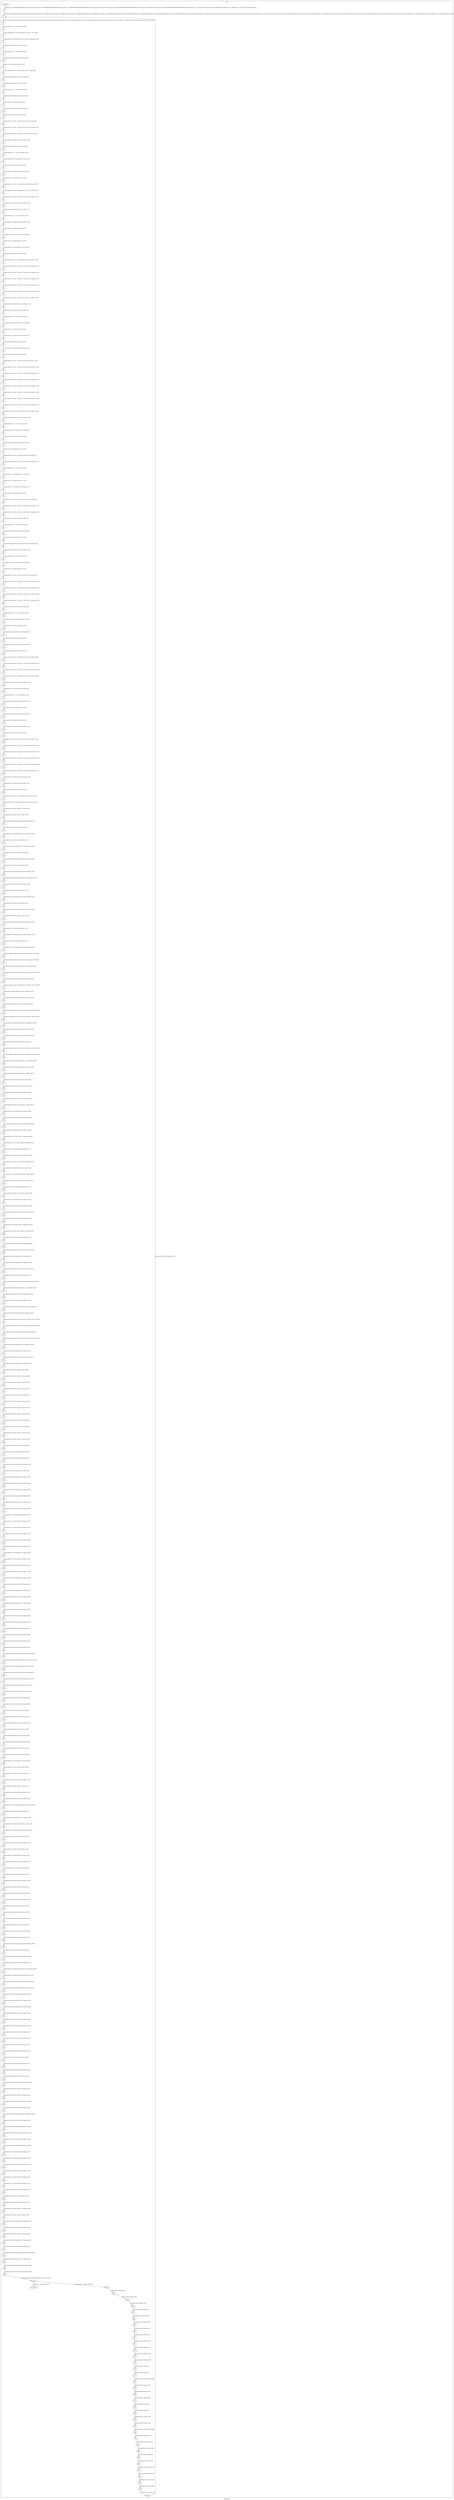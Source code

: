 digraph G {
label="Btor2XCFA";
subgraph cluster_0 {
label="main";
main_init[];
l1[];
l3[];
l4[];
l5[];
l6[];
l7[];
l8[];
l9[];
l10[];
l11[];
l12[];
l13[];
l14[];
l15[];
l16[];
l17[];
l18[];
l19[];
l20[];
l21[];
l22[];
l23[];
l24[];
l25[];
l26[];
l27[];
l28[];
l29[];
l30[];
l31[];
l32[];
l33[];
l34[];
l35[];
l36[];
l37[];
l38[];
l39[];
l40[];
l41[];
l42[];
l43[];
l44[];
l45[];
l46[];
l47[];
l48[];
l49[];
l50[];
l51[];
l52[];
l53[];
l54[];
l55[];
l56[];
l57[];
l58[];
l59[];
l60[];
l61[];
l62[];
l63[];
l64[];
l65[];
l66[];
l67[];
l68[];
l69[];
l70[];
l71[];
l72[];
l73[];
l74[];
l75[];
l76[];
l77[];
l78[];
l79[];
l80[];
l81[];
l82[];
l83[];
l84[];
l85[];
l86[];
l87[];
l88[];
l89[];
l90[];
l91[];
l92[];
l93[];
l94[];
l95[];
l96[];
l97[];
l98[];
l99[];
l100[];
l101[];
l102[];
l103[];
l104[];
l105[];
l106[];
l107[];
l108[];
l109[];
l110[];
l111[];
l112[];
l113[];
l114[];
l115[];
l116[];
l117[];
l118[];
l119[];
l120[];
l121[];
l122[];
l123[];
l124[];
l125[];
l126[];
l127[];
l128[];
l129[];
l130[];
l131[];
l132[];
l133[];
l134[];
l135[];
l136[];
l137[];
l138[];
l139[];
l140[];
l141[];
l142[];
l143[];
l144[];
l145[];
l146[];
l147[];
l148[];
l149[];
l150[];
l151[];
l152[];
l153[];
l154[];
l155[];
l156[];
l157[];
l158[];
l159[];
l160[];
l161[];
l162[];
l163[];
l164[];
l165[];
l166[];
l167[];
l168[];
l169[];
l170[];
l171[];
l172[];
l173[];
l174[];
l175[];
l176[];
l177[];
l178[];
l179[];
l180[];
l181[];
l182[];
l183[];
l184[];
l185[];
l186[];
l187[];
l188[];
l189[];
l190[];
l191[];
l192[];
l193[];
l194[];
l195[];
l196[];
l197[];
l198[];
l199[];
l200[];
l201[];
l202[];
l203[];
l204[];
l205[];
l206[];
l207[];
l208[];
l209[];
l210[];
l211[];
l212[];
l213[];
l214[];
l215[];
l216[];
l217[];
l218[];
l219[];
l220[];
l221[];
l222[];
l223[];
l224[];
l225[];
l226[];
l227[];
l228[];
l229[];
l230[];
l231[];
l232[];
l233[];
l234[];
l235[];
l236[];
l237[];
l238[];
l239[];
l240[];
l241[];
l242[];
l243[];
l244[];
l245[];
l246[];
l247[];
l248[];
l249[];
l250[];
l251[];
l252[];
l253[];
l254[];
l255[];
l256[];
l257[];
l258[];
l259[];
l260[];
l261[];
l262[];
l263[];
l264[];
l265[];
l266[];
l267[];
l268[];
l269[];
l270[];
l271[];
l272[];
l273[];
l274[];
l275[];
l276[];
l277[];
l278[];
l279[];
l280[];
l281[];
l282[];
l283[];
l284[];
l285[];
l286[];
l287[];
l288[];
l289[];
l290[];
l291[];
l292[];
l293[];
l294[];
l295[];
l296[];
l297[];
l298[];
l299[];
l300[];
l301[];
l302[];
l303[];
l304[];
l305[];
l306[];
l307[];
l308[];
l309[];
l310[];
l311[];
l312[];
l313[];
l314[];
l315[];
l316[];
l317[];
l318[];
l319[];
l320[];
l321[];
l322[];
l323[];
l324[];
l325[];
l326[];
l327[];
l328[];
l329[];
l330[];
l331[];
l332[];
l333[];
l334[];
l335[];
l336[];
l337[];
l338[];
l339[];
l340[];
l341[];
l342[];
l343[];
l344[];
l345[];
l346[];
l347[];
l348[];
l349[];
l350[];
l351[];
l352[];
l353[];
l354[];
l355[];
l356[];
l357[];
l358[];
l359[];
l360[];
l361[];
l362[];
main_error[];
l363[];
l364[];
l365[];
l366[];
l367[];
l368[];
l369[];
l370[];
l371[];
l372[];
l373[];
l374[];
l375[];
l376[];
l377[];
l378[];
l379[];
l380[];
l381[];
l382[];
l383[];
l384[];
l385[];
l386[];
l387[];
l388[];
l389[];
l390[];
l391[];
l392[];
l393[];
l394[];
l395[];
l396[];
main_init -> l1 [label="[(assign const_5 #b00000000),(assign const_30 #b0),(assign const_75 #b000000000000000000000000),(assign const_77 #b00000000000000000000000000010100),(assign const_81 #b00000011),(assign const_85 #b00000000000000000000000000000001),(assign const_91 #b00000100),(assign const_93 #b00000000000000000000000000000010),(assign const_117 #b00001100),(assign const_140 #b00000010),(assign const_181 #b00001111),(assign const_198 #b00001010)] "];
l3 -> l4 [label="[(havoc input_82),(havoc input_92),(havoc input_98),(havoc input_122),(havoc input_125),(havoc input_126),(havoc input_127),(havoc input_128),(havoc input_147),(havoc input_148),(havoc input_170),(havoc input_174),(havoc input_217),(havoc input_220),(havoc input_241),(havoc input_262)] "];
l4 -> l5 [label="[(assign binary_76 (++ const_75 state_28))] "];
l5 -> l6 [label="[(assign comparison_78 (ite (bvule binary_76 const_77) #b1 #b0))] "];
l6 -> l7 [label="[(assign binary_79 (bvand (bvnot state_73) (bvnot comparison_78)))] "];
l7 -> l8 [label="[(assign binary_83 (bvxor const_81 state_6))] "];
l8 -> l9 [label="[(assign binary_84 (++ const_75 binary_83))] "];
l9 -> l10 [label="[(assign binary_86 (bvsub binary_84 const_85))] "];
l10 -> l11 [label="[(assign slice_87 (extract binary_86 0 8))] "];
l11 -> l12 [label="[(assign ternary_88 (ite (= input_82 #b1) slice_87 binary_83))] "];
l12 -> l13 [label="[(assign binary_89 (bvxor const_81 ternary_88))] "];
l13 -> l14 [label="[(assign binary_94 (bvxor const_91 state_8))] "];
l14 -> l15 [label="[(assign binary_95 (++ const_75 binary_94))] "];
l15 -> l16 [label="[(assign binary_96 (bvadd const_93 binary_95))] "];
l16 -> l17 [label="[(assign slice_97 (extract binary_96 0 8))] "];
l17 -> l18 [label="[(assign binary_99 (bvsub binary_95 const_85))] "];
l18 -> l19 [label="[(assign slice_100 (extract binary_99 0 8))] "];
l19 -> l20 [label="[(assign ternary_101 (ite (= input_82 #b1) slice_97 binary_94))] "];
l20 -> l21 [label="[(assign ternary_102 (ite (= input_98 #b1) slice_100 ternary_101))] "];
l21 -> l22 [label="[(assign ternary_103 (ite (= input_92 #b1) slice_97 ternary_102))] "];
l22 -> l23 [label="[(assign binary_104 (bvxor const_91 ternary_103))] "];
l23 -> l24 [label="[(assign binary_106 (bvxor const_91 state_10))] "];
l24 -> l25 [label="[(assign binary_107 (++ const_75 binary_106))] "];
l25 -> l26 [label="[(assign binary_108 (bvsub binary_107 const_93))] "];
l26 -> l27 [label="[(assign slice_109 (extract binary_108 0 8))] "];
l27 -> l28 [label="[(assign binary_110 (bvadd const_85 binary_107))] "];
l28 -> l29 [label="[(assign slice_111 (extract binary_110 0 8))] "];
l29 -> l30 [label="[(assign ternary_112 (ite (= input_82 #b1) slice_109 binary_106))] "];
l30 -> l31 [label="[(assign ternary_113 (ite (= input_98 #b1) slice_111 ternary_112))] "];
l31 -> l32 [label="[(assign ternary_114 (ite (= input_92 #b1) slice_109 ternary_113))] "];
l32 -> l33 [label="[(assign binary_115 (bvxor const_91 ternary_114))] "];
l33 -> l34 [label="[(assign binary_118 (bvxor const_117 state_12))] "];
l34 -> l35 [label="[(assign binary_119 (++ const_75 binary_118))] "];
l35 -> l36 [label="[(assign binary_120 (bvadd const_85 binary_119))] "];
l36 -> l37 [label="[(assign slice_121 (extract binary_120 0 8))] "];
l37 -> l38 [label="[(assign binary_123 (bvsub binary_119 const_85))] "];
l38 -> l39 [label="[(assign slice_124 (extract binary_123 0 8))] "];
l39 -> l40 [label="[(assign binary_129 (bvsub binary_119 const_93))] "];
l40 -> l41 [label="[(assign slice_130 (extract binary_129 0 8))] "];
l41 -> l42 [label="[(assign ternary_131 (ite (= input_82 #b1) slice_130 binary_118))] "];
l42 -> l43 [label="[(assign ternary_132 (ite (= input_128 #b1) slice_124 ternary_131))] "];
l43 -> l44 [label="[(assign ternary_133 (ite (= input_127 #b1) slice_124 ternary_132))] "];
l44 -> l45 [label="[(assign ternary_134 (ite (= input_126 #b1) slice_124 ternary_133))] "];
l45 -> l46 [label="[(assign ternary_135 (ite (= input_125 #b1) slice_124 ternary_134))] "];
l46 -> l47 [label="[(assign ternary_136 (ite (= input_122 #b1) slice_124 ternary_135))] "];
l47 -> l48 [label="[(assign ternary_137 (ite (= input_92 #b1) slice_121 ternary_136))] "];
l48 -> l49 [label="[(assign binary_138 (bvxor const_117 ternary_137))] "];
l49 -> l50 [label="[(assign binary_141 (bvxor const_140 state_14))] "];
l50 -> l51 [label="[(assign binary_142 (++ const_75 binary_141))] "];
l51 -> l52 [label="[(assign binary_143 (bvsub binary_142 const_85))] "];
l52 -> l53 [label="[(assign slice_144 (extract binary_143 0 8))] "];
l53 -> l54 [label="[(assign binary_145 (bvadd const_85 binary_142))] "];
l54 -> l55 [label="[(assign slice_146 (extract binary_145 0 8))] "];
l55 -> l56 [label="[(assign binary_149 (bvadd const_93 binary_142))] "];
l56 -> l57 [label="[(assign slice_150 (extract binary_149 0 8))] "];
l57 -> l58 [label="[(assign ternary_151 (ite (= input_82 #b1) slice_150 binary_141))] "];
l58 -> l59 [label="[(assign ternary_152 (ite (= input_128 #b1) slice_146 ternary_151))] "];
l59 -> l60 [label="[(assign ternary_153 (ite (= input_127 #b1) slice_146 ternary_152))] "];
l60 -> l61 [label="[(assign ternary_154 (ite (= input_148 #b1) slice_146 ternary_153))] "];
l61 -> l62 [label="[(assign ternary_155 (ite (= input_126 #b1) slice_146 ternary_154))] "];
l62 -> l63 [label="[(assign ternary_156 (ite (= input_125 #b1) slice_146 ternary_155))] "];
l63 -> l64 [label="[(assign ternary_157 (ite (= input_147 #b1) slice_146 ternary_156))] "];
l64 -> l65 [label="[(assign ternary_158 (ite (= input_122 #b1) slice_146 ternary_157))] "];
l65 -> l66 [label="[(assign ternary_159 (ite (= input_92 #b1) slice_144 ternary_158))] "];
l66 -> l67 [label="[(assign binary_160 (bvxor const_140 ternary_159))] "];
l67 -> l68 [label="[(assign binary_162 (++ const_75 state_16))] "];
l68 -> l69 [label="[(assign binary_163 (bvsub binary_162 const_85))] "];
l69 -> l70 [label="[(assign slice_164 (extract binary_163 0 8))] "];
l70 -> l71 [label="[(assign binary_165 (bvadd const_93 binary_162))] "];
l71 -> l72 [label="[(assign slice_166 (extract binary_165 0 8))] "];
l72 -> l73 [label="[(assign ternary_167 (ite (= input_82 #b1) slice_166 state_16))] "];
l73 -> l74 [label="[(assign ternary_168 (ite (= input_128 #b1) slice_164 ternary_167))] "];
l74 -> l75 [label="[(assign binary_171 (++ const_75 state_18))] "];
l75 -> l76 [label="[(assign binary_172 (bvsub binary_171 const_85))] "];
l76 -> l77 [label="[(assign slice_173 (extract binary_172 0 8))] "];
l77 -> l78 [label="[(assign binary_175 (bvadd const_85 binary_171))] "];
l78 -> l79 [label="[(assign slice_176 (extract binary_175 0 8))] "];
l79 -> l80 [label="[(assign ternary_177 (ite (= input_128 #b1) slice_176 state_18))] "];
l80 -> l81 [label="[(assign ternary_178 (ite (= input_174 #b1) slice_173 ternary_177))] "];
l81 -> l82 [label="[(assign ternary_179 (ite (= input_170 #b1) slice_173 ternary_178))] "];
l82 -> l83 [label="[(assign binary_182 (bvxor const_181 state_20))] "];
l83 -> l84 [label="[(assign binary_183 (++ const_75 binary_182))] "];
l84 -> l85 [label="[(assign binary_184 (bvsub binary_183 const_85))] "];
l85 -> l86 [label="[(assign slice_185 (extract binary_184 0 8))] "];
l86 -> l87 [label="[(assign ternary_186 (ite (= input_92 #b1) slice_185 binary_182))] "];
l87 -> l88 [label="[(assign binary_187 (bvxor const_181 ternary_186))] "];
l88 -> l89 [label="[(assign binary_189 (++ const_75 state_22))] "];
l89 -> l90 [label="[(assign binary_190 (bvadd const_85 binary_189))] "];
l90 -> l91 [label="[(assign slice_191 (extract binary_190 0 8))] "];
l91 -> l92 [label="[(assign ternary_192 (ite (= input_128 #b1) slice_191 state_22))] "];
l92 -> l93 [label="[(assign ternary_193 (ite (= input_127 #b1) slice_191 ternary_192))] "];
l93 -> l94 [label="[(assign ternary_194 (ite (= input_148 #b1) slice_191 ternary_193))] "];
l94 -> l95 [label="[(assign ternary_195 (ite (= input_125 #b1) slice_191 ternary_194))] "];
l95 -> l96 [label="[(assign ternary_196 (ite (= input_147 #b1) slice_191 ternary_195))] "];
l96 -> l97 [label="[(assign binary_199 (bvxor const_198 state_24))] "];
l97 -> l98 [label="[(assign binary_200 (++ const_75 binary_199))] "];
l98 -> l99 [label="[(assign binary_201 (bvsub binary_200 const_93))] "];
l99 -> l100 [label="[(assign slice_202 (extract binary_201 0 8))] "];
l100 -> l101 [label="[(assign binary_203 (bvadd const_85 binary_200))] "];
l101 -> l102 [label="[(assign slice_204 (extract binary_203 0 8))] "];
l102 -> l103 [label="[(assign binary_205 (bvadd const_93 binary_200))] "];
l103 -> l104 [label="[(assign slice_206 (extract binary_205 0 8))] "];
l104 -> l105 [label="[(assign ternary_207 (ite (= input_82 #b1) slice_206 binary_199))] "];
l105 -> l106 [label="[(assign ternary_208 (ite (= input_127 #b1) slice_204 ternary_207))] "];
l106 -> l107 [label="[(assign ternary_209 (ite (= input_125 #b1) slice_204 ternary_208))] "];
l107 -> l108 [label="[(assign ternary_210 (ite (= input_92 #b1) slice_202 ternary_209))] "];
l108 -> l109 [label="[(assign binary_211 (bvxor const_198 ternary_210))] "];
l109 -> l110 [label="[(assign binary_213 (bvxor const_198 state_26))] "];
l110 -> l111 [label="[(assign binary_214 (++ const_75 binary_213))] "];
l111 -> l112 [label="[(assign binary_215 (bvadd const_85 binary_214))] "];
l112 -> l113 [label="[(assign slice_216 (extract binary_215 0 8))] "];
l113 -> l114 [label="[(assign binary_218 (bvsub binary_214 const_85))] "];
l114 -> l115 [label="[(assign slice_219 (extract binary_218 0 8))] "];
l115 -> l116 [label="[(assign binary_221 (bvadd const_93 binary_214))] "];
l116 -> l117 [label="[(assign slice_222 (extract binary_221 0 8))] "];
l117 -> l118 [label="[(assign ternary_223 (ite (= input_82 #b1) slice_222 binary_213))] "];
l118 -> l119 [label="[(assign ternary_224 (ite (= input_174 #b1) slice_219 ternary_223))] "];
l119 -> l120 [label="[(assign ternary_225 (ite (= input_220 #b1) slice_219 ternary_224))] "];
l120 -> l121 [label="[(assign ternary_226 (ite (= input_170 #b1) slice_219 ternary_225))] "];
l121 -> l122 [label="[(assign ternary_227 (ite (= input_217 #b1) slice_219 ternary_226))] "];
l122 -> l123 [label="[(assign ternary_228 (ite (= input_92 #b1) slice_216 ternary_227))] "];
l123 -> l124 [label="[(assign binary_229 (bvxor const_198 ternary_228))] "];
l124 -> l125 [label="[(assign binary_231 (bvadd const_85 binary_76))] "];
l125 -> l126 [label="[(assign slice_232 (extract binary_231 0 8))] "];
l126 -> l127 [label="[(assign ternary_233 (ite (= input_98 #b1) slice_232 state_28))] "];
l127 -> l128 [label="[(assign binary_237 (bvand (bvnot state_35) (bvnot input_174)))] "];
l128 -> l129 [label="[(assign binary_238 (bvor binary_237 input_126))] "];
l129 -> l130 [label="[(assign binary_240 (bvor state_37 input_174))] "];
l130 -> l131 [label="[(assign binary_242 (bvand binary_240 (bvnot input_241)))] "];
l131 -> l132 [label="[(assign binary_244 (bvor state_39 input_241))] "];
l132 -> l133 [label="[(assign binary_245 (bvand binary_244 (bvnot input_127)))] "];
l133 -> l134 [label="[(assign binary_247 (bvor state_41 input_127))] "];
l134 -> l135 [label="[(assign binary_248 (bvand binary_247 (bvnot input_148)))] "];
l135 -> l136 [label="[(assign binary_252 (bvor state_47 input_148))] "];
l136 -> l137 [label="[(assign binary_253 (bvand binary_252 (bvnot input_220)))] "];
l137 -> l138 [label="[(assign binary_255 (bvor state_49 input_220))] "];
l138 -> l139 [label="[(assign binary_256 (bvand binary_255 (bvnot input_126)))] "];
l139 -> l140 [label="[(assign binary_258 (bvand (bvnot state_51) (bvnot input_170)))] "];
l140 -> l141 [label="[(assign binary_259 (bvor binary_258 input_122))] "];
l141 -> l142 [label="[(assign binary_261 (bvor state_53 input_170))] "];
l142 -> l143 [label="[(assign binary_263 (bvand binary_261 (bvnot input_262)))] "];
l143 -> l144 [label="[(assign binary_265 (bvor state_55 input_262))] "];
l144 -> l145 [label="[(assign binary_266 (bvand binary_265 (bvnot input_125)))] "];
l145 -> l146 [label="[(assign binary_268 (bvor state_57 input_125))] "];
l146 -> l147 [label="[(assign binary_269 (bvand binary_268 (bvnot input_147)))] "];
l147 -> l148 [label="[(assign binary_273 (bvor state_63 input_147))] "];
l148 -> l149 [label="[(assign binary_274 (bvand binary_273 (bvnot input_217)))] "];
l149 -> l150 [label="[(assign binary_276 (bvor state_65 input_217))] "];
l150 -> l151 [label="[(assign binary_277 (bvand binary_276 (bvnot input_122)))] "];
l151 -> l152 [label="[(assign comparison_282 (ite (bvule const_85 binary_84) #b1 #b0))] "];
l152 -> l153 [label="[(assign comparison_283 (ite (bvule const_93 binary_95) #b1 #b0))] "];
l153 -> l154 [label="[(assign binary_284 (bvand comparison_282 comparison_283))] "];
l154 -> l155 [label="[(assign comparison_285 (ite (bvule const_93 binary_107) #b1 #b0))] "];
l155 -> l156 [label="[(assign binary_286 (bvand binary_284 comparison_285))] "];
l156 -> l157 [label="[(assign comparison_287 (ite (bvule const_93 binary_119) #b1 #b0))] "];
l157 -> l158 [label="[(assign binary_288 (bvand binary_286 comparison_287))] "];
l158 -> l159 [label="[(assign binary_289 (bvand (bvnot state_31) binary_288))] "];
l159 -> l160 [label="[(assign binary_290 (bvor (bvnot input_82) binary_289))] "];
l160 -> l161 [label="[(assign comparison_291 (ite (bvule const_85 binary_162) #b1 #b0))] "];
l161 -> l162 [label="[(assign comparison_292 (ite (bvule const_85 binary_119) #b1 #b0))] "];
l162 -> l163 [label="[(assign binary_293 (bvand comparison_291 comparison_292))] "];
l163 -> l164 [label="[(assign binary_294 (bvand (bvnot state_33) binary_293))] "];
l164 -> l165 [label="[(assign binary_295 (bvor (bvnot input_128) binary_294))] "];
l165 -> l166 [label="[(assign binary_296 (bvand binary_290 binary_295))] "];
l166 -> l167 [label="[(assign comparison_297 (ite (bvule const_85 binary_171) #b1 #b0))] "];
l167 -> l168 [label="[(assign comparison_298 (ite (bvule const_85 binary_214) #b1 #b0))] "];
l168 -> l169 [label="[(assign binary_299 (bvand comparison_297 comparison_298))] "];
l169 -> l170 [label="[(assign binary_300 (bvand (bvnot state_35) binary_299))] "];
l170 -> l171 [label="[(assign binary_301 (bvor (bvnot input_174) binary_300))] "];
l171 -> l172 [label="[(assign binary_302 (bvand binary_296 binary_301))] "];
l172 -> l173 [label="[(assign binary_303 (bvor state_37 (bvnot input_241)))] "];
l173 -> l174 [label="[(assign binary_304 (bvand binary_302 binary_303))] "];
l174 -> l175 [label="[(assign binary_305 (bvand state_39 comparison_292))] "];
l175 -> l176 [label="[(assign binary_306 (bvor (bvnot input_127) binary_305))] "];
l176 -> l177 [label="[(assign binary_307 (bvand binary_304 binary_306))] "];
l177 -> l178 [label="[(assign binary_308 (bvand state_41 comparison_292))] "];
l178 -> l179 [label="[(assign binary_309 (bvor (bvnot input_148) binary_308))] "];
l179 -> l180 [label="[(assign binary_310 (bvand binary_307 binary_309))] "];
l180 -> l181 [label="[(assign binary_311 (bvand state_47 comparison_298))] "];
l181 -> l182 [label="[(assign binary_312 (bvor (bvnot input_220) binary_311))] "];
l182 -> l183 [label="[(assign binary_313 (bvand binary_310 binary_312))] "];
l183 -> l184 [label="[(assign binary_314 (bvand state_49 comparison_292))] "];
l184 -> l185 [label="[(assign binary_315 (bvor (bvnot input_126) binary_314))] "];
l185 -> l186 [label="[(assign binary_316 (bvand binary_313 binary_315))] "];
l186 -> l187 [label="[(assign binary_317 (bvand (bvnot state_51) binary_299))] "];
l187 -> l188 [label="[(assign binary_318 (bvor (bvnot input_170) binary_317))] "];
l188 -> l189 [label="[(assign binary_319 (bvand binary_316 binary_318))] "];
l189 -> l190 [label="[(assign binary_320 (bvor state_53 (bvnot input_262)))] "];
l190 -> l191 [label="[(assign binary_321 (bvand binary_319 binary_320))] "];
l191 -> l192 [label="[(assign binary_322 (bvand state_55 comparison_292))] "];
l192 -> l193 [label="[(assign binary_323 (bvor (bvnot input_125) binary_322))] "];
l193 -> l194 [label="[(assign binary_324 (bvand binary_321 binary_323))] "];
l194 -> l195 [label="[(assign binary_325 (bvand state_57 comparison_292))] "];
l195 -> l196 [label="[(assign binary_326 (bvor (bvnot input_147) binary_325))] "];
l196 -> l197 [label="[(assign binary_327 (bvand binary_324 binary_326))] "];
l197 -> l198 [label="[(assign binary_328 (bvand state_63 comparison_298))] "];
l198 -> l199 [label="[(assign binary_329 (bvor (bvnot input_217) binary_328))] "];
l199 -> l200 [label="[(assign binary_330 (bvand binary_327 binary_329))] "];
l200 -> l201 [label="[(assign binary_331 (bvand state_65 comparison_292))] "];
l201 -> l202 [label="[(assign binary_332 (bvor (bvnot input_122) binary_331))] "];
l202 -> l203 [label="[(assign binary_333 (bvand binary_330 binary_332))] "];
l203 -> l204 [label="[(assign comparison_334 (ite (bvule const_85 binary_95) #b1 #b0))] "];
l204 -> l205 [label="[(assign binary_335 (bvand (bvnot state_71) comparison_334))] "];
l205 -> l206 [label="[(assign binary_336 (bvor (bvnot input_98) binary_335))] "];
l206 -> l207 [label="[(assign binary_337 (bvand binary_333 binary_336))] "];
l207 -> l208 [label="[(assign binary_338 (bvand (bvnot state_67) (bvnot state_69)))] "];
l208 -> l209 [label="[(assign binary_339 (bvand binary_338 comparison_285))] "];
l209 -> l210 [label="[(assign comparison_340 (ite (bvule const_85 binary_142) #b1 #b0))] "];
l210 -> l211 [label="[(assign comparison_341 (ite (bvule const_85 binary_183) #b1 #b0))] "];
l211 -> l212 [label="[(assign binary_342 (bvand comparison_340 comparison_341))] "];
l212 -> l213 [label="[(assign comparison_343 (ite (bvule const_93 binary_200) #b1 #b0))] "];
l213 -> l214 [label="[(assign binary_344 (bvand binary_342 comparison_343))] "];
l214 -> l215 [label="[(assign binary_345 (bvand binary_339 binary_344))] "];
l215 -> l216 [label="[(assign binary_346 (bvor (bvnot input_92) binary_345))] "];
l216 -> l217 [label="[(assign binary_347 (bvand binary_337 binary_346))] "];
l217 -> l218 [label="[(assign binary_348 (bvor input_82 input_128))] "];
l218 -> l219 [label="[(assign binary_349 (bvor input_174 binary_348))] "];
l219 -> l220 [label="[(assign binary_350 (bvor input_241 binary_349))] "];
l220 -> l221 [label="[(assign binary_351 (bvor input_127 binary_350))] "];
l221 -> l222 [label="[(assign binary_352 (bvor input_148 binary_351))] "];
l222 -> l223 [label="[(assign binary_353 (bvor input_220 binary_352))] "];
l223 -> l224 [label="[(assign binary_354 (bvor input_126 binary_353))] "];
l224 -> l225 [label="[(assign binary_355 (bvor input_170 binary_354))] "];
l225 -> l226 [label="[(assign binary_356 (bvor input_262 binary_355))] "];
l226 -> l227 [label="[(assign binary_357 (bvor input_125 binary_356))] "];
l227 -> l228 [label="[(assign binary_358 (bvor input_147 binary_357))] "];
l228 -> l229 [label="[(assign binary_359 (bvor input_217 binary_358))] "];
l229 -> l230 [label="[(assign binary_360 (bvor input_122 binary_359))] "];
l230 -> l231 [label="[(assign binary_361 (bvor input_98 binary_360))] "];
l231 -> l232 [label="[(assign binary_362 (bvor input_92 binary_361))] "];
l232 -> l233 [label="[(assign binary_363 (bvand binary_347 binary_362))] "];
l233 -> l234 [label="[(assign binary_364 (bvand input_82 input_128))] "];
l234 -> l235 [label="[(assign binary_365 (bvand input_174 binary_348))] "];
l235 -> l236 [label="[(assign binary_366 (bvor binary_364 binary_365))] "];
l236 -> l237 [label="[(assign binary_367 (bvand input_241 binary_349))] "];
l237 -> l238 [label="[(assign binary_368 (bvor binary_366 binary_367))] "];
l238 -> l239 [label="[(assign binary_369 (bvand input_127 binary_350))] "];
l239 -> l240 [label="[(assign binary_370 (bvor binary_368 binary_369))] "];
l240 -> l241 [label="[(assign binary_371 (bvand input_148 binary_351))] "];
l241 -> l242 [label="[(assign binary_372 (bvor binary_370 binary_371))] "];
l242 -> l243 [label="[(assign binary_373 (bvand input_220 binary_352))] "];
l243 -> l244 [label="[(assign binary_374 (bvor binary_372 binary_373))] "];
l244 -> l245 [label="[(assign binary_375 (bvand input_126 binary_353))] "];
l245 -> l246 [label="[(assign binary_376 (bvor binary_374 binary_375))] "];
l246 -> l247 [label="[(assign binary_377 (bvand input_170 binary_354))] "];
l247 -> l248 [label="[(assign binary_378 (bvor binary_376 binary_377))] "];
l248 -> l249 [label="[(assign binary_379 (bvand input_262 binary_355))] "];
l249 -> l250 [label="[(assign binary_380 (bvor binary_378 binary_379))] "];
l250 -> l251 [label="[(assign binary_381 (bvand input_125 binary_356))] "];
l251 -> l252 [label="[(assign binary_382 (bvor binary_380 binary_381))] "];
l252 -> l253 [label="[(assign binary_383 (bvand input_147 binary_357))] "];
l253 -> l254 [label="[(assign binary_384 (bvor binary_382 binary_383))] "];
l254 -> l255 [label="[(assign binary_385 (bvand input_217 binary_358))] "];
l255 -> l256 [label="[(assign binary_386 (bvor binary_384 binary_385))] "];
l256 -> l257 [label="[(assign binary_387 (bvand input_122 binary_359))] "];
l257 -> l258 [label="[(assign binary_388 (bvor binary_386 binary_387))] "];
l258 -> l259 [label="[(assign binary_389 (bvand input_98 binary_360))] "];
l259 -> l260 [label="[(assign binary_390 (bvor binary_388 binary_389))] "];
l260 -> l261 [label="[(assign binary_391 (bvand input_92 binary_361))] "];
l261 -> l262 [label="[(assign binary_392 (bvor binary_390 binary_391))] "];
l262 -> l263 [label="[(assign binary_393 (bvand binary_363 (bvnot binary_392)))] "];
l263 -> l264 [label="[(assign binary_394 (bvand (bvnot state_31) (bvnot state_33)))] "];
l264 -> l265 [label="[(assign binary_395 (bvand binary_394 (bvnot state_67)))] "];
l265 -> l266 [label="[(assign binary_396 (bvand binary_395 (bvnot state_69)))] "];
l266 -> l267 [label="[(assign binary_397 (bvand binary_396 (bvnot state_71)))] "];
l267 -> l268 [label="[(assign binary_398 (bvand (bvnot state_35) state_37))] "];
l268 -> l269 [label="[(assign binary_399 (bvor (bvnot state_35) state_37))] "];
l269 -> l270 [label="[(assign binary_400 (bvand state_39 binary_399))] "];
l270 -> l271 [label="[(assign binary_401 (bvor binary_398 binary_400))] "];
l271 -> l272 [label="[(assign binary_402 (bvor state_39 binary_399))] "];
l272 -> l273 [label="[(assign binary_403 (bvand state_41 binary_402))] "];
l273 -> l274 [label="[(assign binary_404 (bvor binary_401 binary_403))] "];
l274 -> l275 [label="[(assign binary_405 (bvor state_41 binary_402))] "];
l275 -> l276 [label="[(assign binary_406 (bvand state_43 binary_405))] "];
l276 -> l277 [label="[(assign binary_407 (bvor binary_404 binary_406))] "];
l277 -> l278 [label="[(assign binary_408 (bvor state_43 binary_405))] "];
l278 -> l279 [label="[(assign binary_409 (bvand state_45 binary_408))] "];
l279 -> l280 [label="[(assign binary_410 (bvor binary_407 binary_409))] "];
l280 -> l281 [label="[(assign binary_411 (bvor state_45 binary_408))] "];
l281 -> l282 [label="[(assign binary_412 (bvand state_47 binary_411))] "];
l282 -> l283 [label="[(assign binary_413 (bvor binary_410 binary_412))] "];
l283 -> l284 [label="[(assign binary_414 (bvor state_47 binary_411))] "];
l284 -> l285 [label="[(assign binary_415 (bvand state_49 binary_414))] "];
l285 -> l286 [label="[(assign binary_416 (bvor binary_413 binary_415))] "];
l286 -> l287 [label="[(assign binary_417 (bvand binary_397 (bvnot binary_416)))] "];
l287 -> l288 [label="[(assign binary_418 (bvor state_49 binary_414))] "];
l288 -> l289 [label="[(assign binary_419 (bvand binary_417 binary_418))] "];
l289 -> l290 [label="[(assign binary_420 (bvand (bvnot state_51) state_53))] "];
l290 -> l291 [label="[(assign binary_421 (bvor (bvnot state_51) state_53))] "];
l291 -> l292 [label="[(assign binary_422 (bvand state_55 binary_421))] "];
l292 -> l293 [label="[(assign binary_423 (bvor binary_420 binary_422))] "];
l293 -> l294 [label="[(assign binary_424 (bvor state_55 binary_421))] "];
l294 -> l295 [label="[(assign binary_425 (bvand state_57 binary_424))] "];
l295 -> l296 [label="[(assign binary_426 (bvor binary_423 binary_425))] "];
l296 -> l297 [label="[(assign binary_427 (bvor state_57 binary_424))] "];
l297 -> l298 [label="[(assign binary_428 (bvand state_59 binary_427))] "];
l298 -> l299 [label="[(assign binary_429 (bvor binary_426 binary_428))] "];
l299 -> l300 [label="[(assign binary_430 (bvor state_59 binary_427))] "];
l300 -> l301 [label="[(assign binary_431 (bvand state_61 binary_430))] "];
l301 -> l302 [label="[(assign binary_432 (bvor binary_429 binary_431))] "];
l302 -> l303 [label="[(assign binary_433 (bvor state_61 binary_430))] "];
l303 -> l304 [label="[(assign binary_434 (bvand state_63 binary_433))] "];
l304 -> l305 [label="[(assign binary_435 (bvor binary_432 binary_434))] "];
l305 -> l306 [label="[(assign binary_436 (bvor state_63 binary_433))] "];
l306 -> l307 [label="[(assign binary_437 (bvand state_65 binary_436))] "];
l307 -> l308 [label="[(assign binary_438 (bvor binary_435 binary_437))] "];
l308 -> l309 [label="[(assign binary_439 (bvand binary_419 (bvnot binary_438)))] "];
l309 -> l310 [label="[(assign binary_440 (bvor state_65 binary_436))] "];
l310 -> l311 [label="[(assign binary_441 (bvand binary_439 binary_440))] "];
l311 -> l312 [label="[(assign binary_442 (bvand binary_393 binary_441))] "];
l312 -> l313 [label="[(assign binary_443 (bvand (bvnot state_31) (bvnot state_33)))] "];
l313 -> l314 [label="[(assign binary_444 (bvand binary_443 (bvnot state_67)))] "];
l314 -> l315 [label="[(assign binary_445 (bvand binary_444 (bvnot state_69)))] "];
l315 -> l316 [label="[(assign binary_446 (bvand binary_445 (bvnot state_71)))] "];
l316 -> l317 [label="[(assign binary_447 (bvand binary_242 binary_238))] "];
l317 -> l318 [label="[(assign binary_448 (bvor binary_242 binary_238))] "];
l318 -> l319 [label="[(assign binary_449 (bvand binary_245 binary_448))] "];
l319 -> l320 [label="[(assign binary_450 (bvor binary_447 binary_449))] "];
l320 -> l321 [label="[(assign binary_451 (bvor binary_245 binary_448))] "];
l321 -> l322 [label="[(assign binary_452 (bvand binary_248 binary_451))] "];
l322 -> l323 [label="[(assign binary_453 (bvor binary_450 binary_452))] "];
l323 -> l324 [label="[(assign binary_454 (bvor binary_248 binary_451))] "];
l324 -> l325 [label="[(assign binary_455 (bvand state_43 binary_454))] "];
l325 -> l326 [label="[(assign binary_456 (bvor binary_453 binary_455))] "];
l326 -> l327 [label="[(assign binary_457 (bvor state_43 binary_454))] "];
l327 -> l328 [label="[(assign binary_458 (bvand state_45 binary_457))] "];
l328 -> l329 [label="[(assign binary_459 (bvor binary_456 binary_458))] "];
l329 -> l330 [label="[(assign binary_460 (bvor state_45 binary_457))] "];
l330 -> l331 [label="[(assign binary_461 (bvand binary_253 binary_460))] "];
l331 -> l332 [label="[(assign binary_462 (bvor binary_459 binary_461))] "];
l332 -> l333 [label="[(assign binary_463 (bvor binary_253 binary_460))] "];
l333 -> l334 [label="[(assign binary_464 (bvand binary_256 binary_463))] "];
l334 -> l335 [label="[(assign binary_465 (bvor binary_462 binary_464))] "];
l335 -> l336 [label="[(assign binary_466 (bvand binary_446 (bvnot binary_465)))] "];
l336 -> l337 [label="[(assign binary_467 (bvor binary_256 binary_463))] "];
l337 -> l338 [label="[(assign binary_468 (bvand binary_466 binary_467))] "];
l338 -> l339 [label="[(assign binary_469 (bvand binary_263 binary_259))] "];
l339 -> l340 [label="[(assign binary_470 (bvor binary_263 binary_259))] "];
l340 -> l341 [label="[(assign binary_471 (bvand binary_266 binary_470))] "];
l341 -> l342 [label="[(assign binary_472 (bvor binary_469 binary_471))] "];
l342 -> l343 [label="[(assign binary_473 (bvor binary_266 binary_470))] "];
l343 -> l344 [label="[(assign binary_474 (bvand binary_269 binary_473))] "];
l344 -> l345 [label="[(assign binary_475 (bvor binary_472 binary_474))] "];
l345 -> l346 [label="[(assign binary_476 (bvor binary_269 binary_473))] "];
l346 -> l347 [label="[(assign binary_477 (bvand state_59 binary_476))] "];
l347 -> l348 [label="[(assign binary_478 (bvor binary_475 binary_477))] "];
l348 -> l349 [label="[(assign binary_479 (bvor state_59 binary_476))] "];
l349 -> l350 [label="[(assign binary_480 (bvand state_61 binary_479))] "];
l350 -> l351 [label="[(assign binary_481 (bvor binary_478 binary_480))] "];
l351 -> l352 [label="[(assign binary_482 (bvor state_61 binary_479))] "];
l352 -> l353 [label="[(assign binary_483 (bvand binary_274 binary_482))] "];
l353 -> l354 [label="[(assign binary_484 (bvor binary_481 binary_483))] "];
l354 -> l355 [label="[(assign binary_485 (bvor binary_274 binary_482))] "];
l355 -> l356 [label="[(assign binary_486 (bvand binary_277 binary_485))] "];
l356 -> l357 [label="[(assign binary_487 (bvor binary_484 binary_486))] "];
l357 -> l358 [label="[(assign binary_488 (bvand binary_468 (bvnot binary_487)))] "];
l358 -> l359 [label="[(assign binary_489 (bvor binary_277 binary_485))] "];
l359 -> l360 [label="[(assign binary_490 (bvand binary_488 binary_489))] "];
l360 -> l361 [label="[(assign binary_491 (bvand binary_442 binary_490))] "];
l361 -> l362 [label="[(assign binary_492 (bvand binary_491 (bvnot state_73)))] "];
l362 -> main_error [label="[(assume (= binary_79 #b1))] "];
l362 -> l363 [label="[(assume (not (= binary_79 #b1)))] "];
l363 -> l364 [label="[(assign state_6 binary_89)] "];
l364 -> l365 [label="[(assign state_8 binary_104)] "];
l365 -> l366 [label="[(assign state_10 binary_115)] "];
l366 -> l367 [label="[(assign state_12 binary_138)] "];
l367 -> l368 [label="[(assign state_14 binary_160)] "];
l368 -> l369 [label="[(assign state_16 ternary_168)] "];
l369 -> l370 [label="[(assign state_18 ternary_179)] "];
l370 -> l371 [label="[(assign state_20 binary_187)] "];
l371 -> l372 [label="[(assign state_22 ternary_196)] "];
l372 -> l373 [label="[(assign state_24 binary_211)] "];
l373 -> l374 [label="[(assign state_26 binary_229)] "];
l374 -> l375 [label="[(assign state_28 ternary_233)] "];
l375 -> l376 [label="[(assign state_31 state_31)] "];
l376 -> l377 [label="[(assign state_33 state_33)] "];
l377 -> l378 [label="[(assign state_35 (bvnot binary_238))] "];
l378 -> l379 [label="[(assign state_37 binary_242)] "];
l379 -> l380 [label="[(assign state_39 binary_245)] "];
l380 -> l381 [label="[(assign state_41 binary_248)] "];
l381 -> l382 [label="[(assign state_43 state_43)] "];
l382 -> l383 [label="[(assign state_45 state_45)] "];
l383 -> l384 [label="[(assign state_47 binary_253)] "];
l384 -> l385 [label="[(assign state_49 binary_256)] "];
l385 -> l386 [label="[(assign state_51 (bvnot binary_259))] "];
l386 -> l387 [label="[(assign state_53 binary_263)] "];
l387 -> l388 [label="[(assign state_55 binary_266)] "];
l388 -> l389 [label="[(assign state_57 binary_269)] "];
l389 -> l390 [label="[(assign state_59 state_59)] "];
l390 -> l391 [label="[(assign state_61 state_61)] "];
l391 -> l392 [label="[(assign state_63 binary_274)] "];
l392 -> l393 [label="[(assign state_65 binary_277)] "];
l393 -> l394 [label="[(assign state_67 state_67)] "];
l394 -> l395 [label="[(assign state_69 state_69)] "];
l395 -> l396 [label="[(assign state_71 state_71)] "];
l396 -> l3 [label="[(assign state_73 (bvnot binary_492))] "];
l1 -> l3 [label="[(assign state_6 #b00000000),(assign state_8 #b00000000),(assign state_10 #b00000000),(assign state_12 #b00000000),(assign state_14 #b00000000),(assign state_16 #b00000000),(assign state_18 #b00000000),(assign state_20 #b00000000),(assign state_22 #b00000000),(assign state_24 #b00000000),(assign state_26 #b00000000),(assign state_28 #b00000000),(assign state_31 #b0),(assign state_33 #b0),(assign state_35 #b0),(assign state_37 #b0),(assign state_39 #b0),(assign state_41 #b0),(assign state_43 #b0),(assign state_45 #b0),(assign state_47 #b0),(assign state_49 #b0),(assign state_51 #b0),(assign state_53 #b0),(assign state_55 #b0),(assign state_57 #b0),(assign state_59 #b0),(assign state_61 #b0),(assign state_63 #b0),(assign state_65 #b0),(assign state_67 #b0),(assign state_69 #b0),(assign state_71 #b0),(assign state_73 #b0)] "];

}
}
